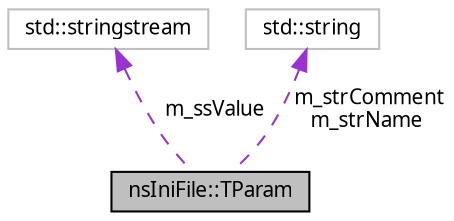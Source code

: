digraph "nsIniFile::TParam"
{
  edge [fontname="FreeSans.ttf",fontsize="10",labelfontname="FreeSans.ttf",labelfontsize="10"];
  node [fontname="FreeSans.ttf",fontsize="10",shape=record];
  Node1 [label="nsIniFile::TParam",height=0.2,width=0.4,color="black", fillcolor="grey75", style="filled" fontcolor="black"];
  Node2 -> Node1 [dir="back",color="darkorchid3",fontsize="10",style="dashed",label=" m_ssValue" ,fontname="FreeSans.ttf"];
  Node2 [label="std::stringstream",height=0.2,width=0.4,color="grey75", fillcolor="white", style="filled",tooltip="STL class. "];
  Node3 -> Node1 [dir="back",color="darkorchid3",fontsize="10",style="dashed",label=" m_strComment\nm_strName" ,fontname="FreeSans.ttf"];
  Node3 [label="std::string",height=0.2,width=0.4,color="grey75", fillcolor="white", style="filled",tooltip="STL class. "];
}
